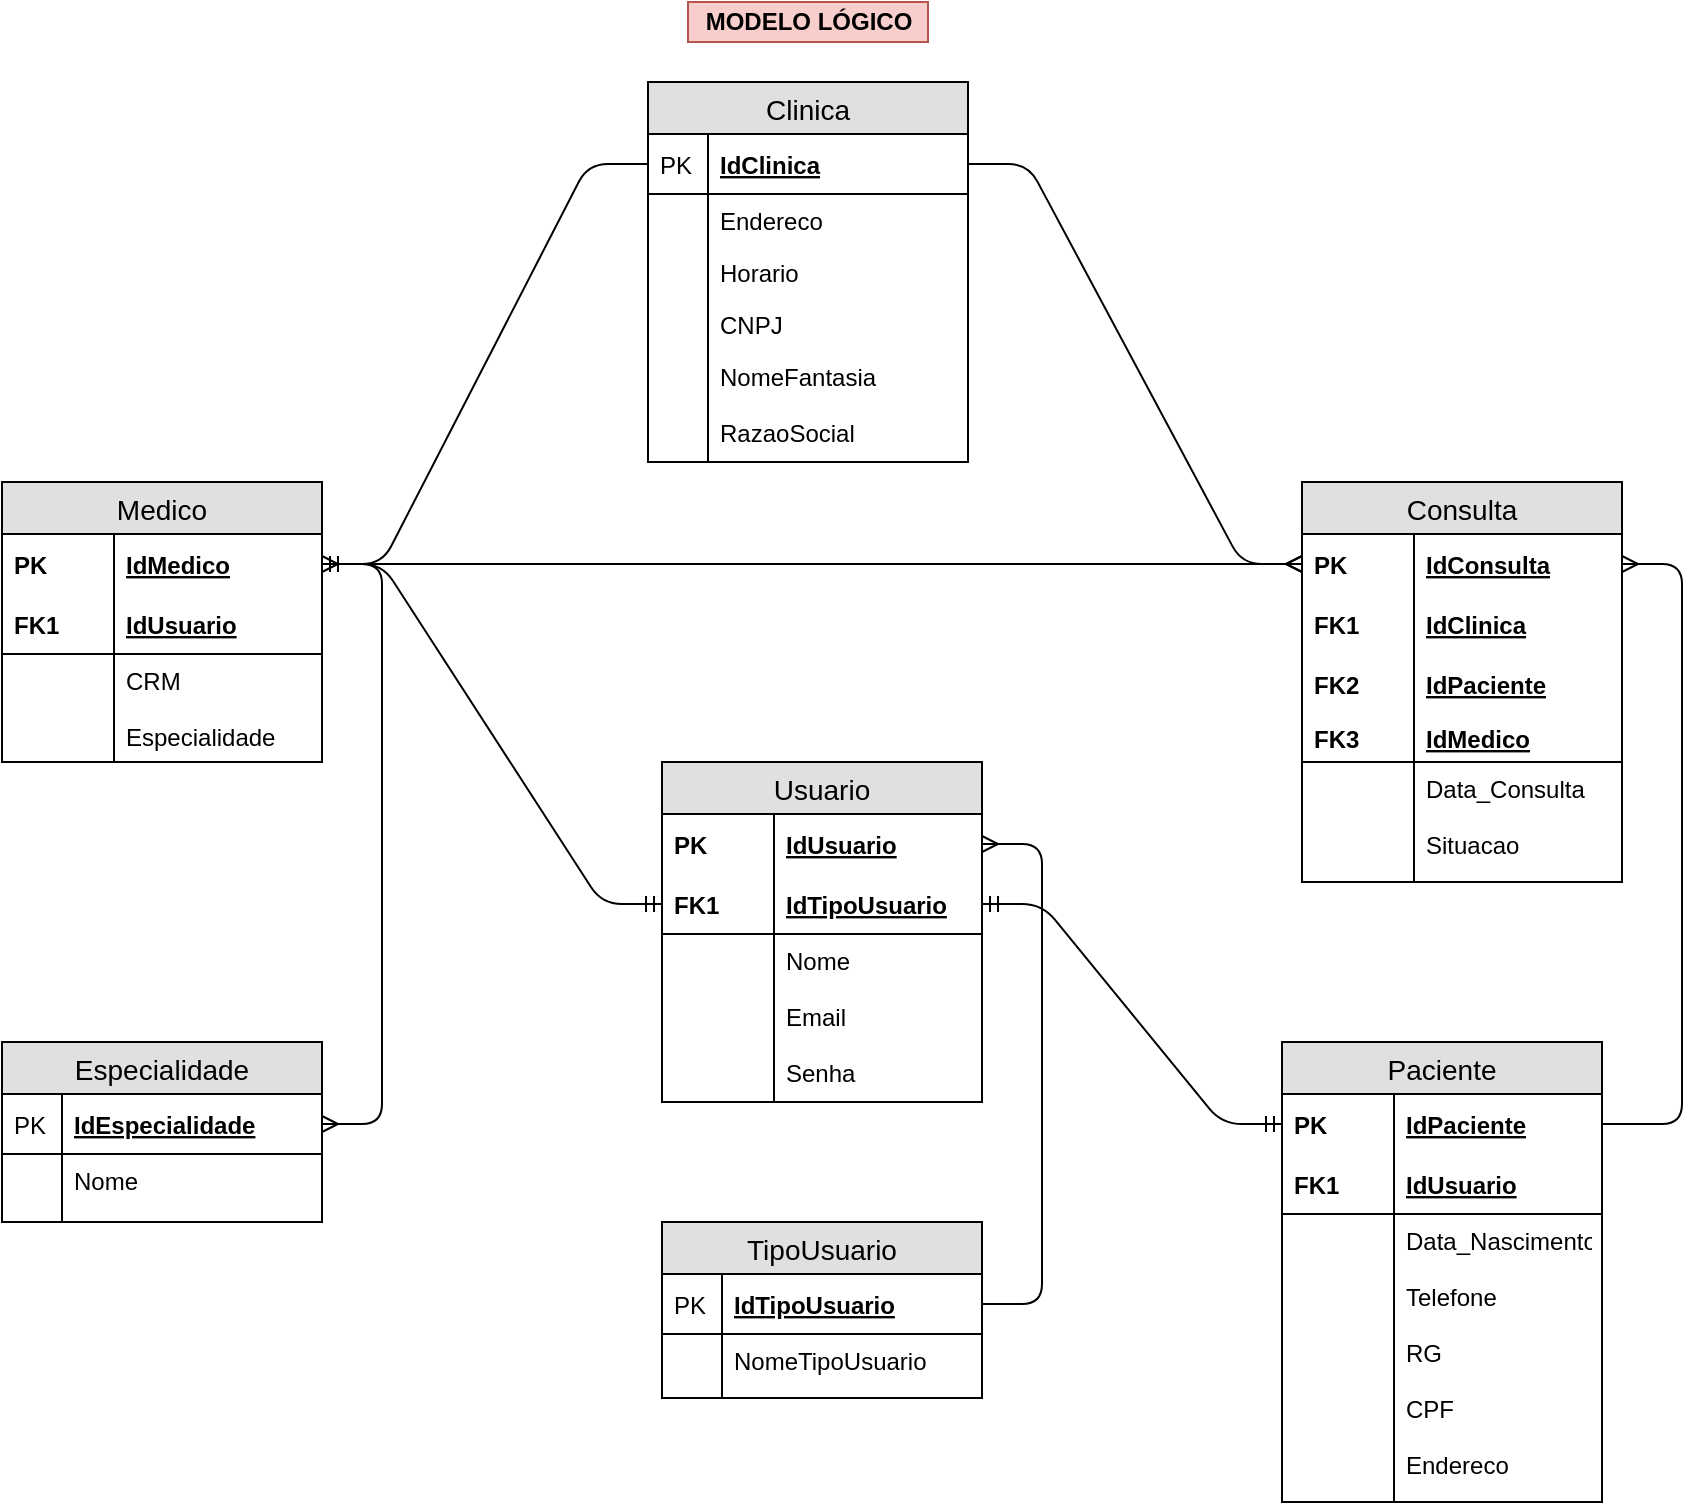 <mxfile version="12.6.7" type="device" pages="2"><diagram id="62v4fW86ixh1rHZO0dCC" name="Page-1"><mxGraphModel dx="1102" dy="614" grid="1" gridSize="10" guides="1" tooltips="1" connect="1" arrows="1" fold="1" page="1" pageScale="1" pageWidth="827" pageHeight="1169" math="0" shadow="0"><root><mxCell id="0"/><mxCell id="1" parent="0"/><mxCell id="PwgxixnQ3mwOwHlUqCw0-1" value="MODELO LÓGICO" style="text;html=1;align=center;verticalAlign=middle;resizable=0;points=[];autosize=1;fillColor=#f8cecc;strokeColor=#b85450;fontStyle=1" parent="1" vertex="1"><mxGeometry x="353" width="120" height="20" as="geometry"/></mxCell><mxCell id="dpFti6KTdkRQyseSQDnC-2" value="Clinica" style="swimlane;fontStyle=0;childLayout=stackLayout;horizontal=1;startSize=26;fillColor=#e0e0e0;horizontalStack=0;resizeParent=1;resizeParentMax=0;resizeLast=0;collapsible=1;marginBottom=0;swimlaneFillColor=#ffffff;align=center;fontSize=14;" parent="1" vertex="1"><mxGeometry x="333" y="40" width="160" height="190" as="geometry"/></mxCell><mxCell id="dpFti6KTdkRQyseSQDnC-3" value="IdClinica" style="shape=partialRectangle;top=0;left=0;right=0;bottom=1;align=left;verticalAlign=middle;fillColor=none;spacingLeft=34;spacingRight=4;overflow=hidden;rotatable=0;points=[[0,0.5],[1,0.5]];portConstraint=eastwest;dropTarget=0;fontStyle=5;fontSize=12;" parent="dpFti6KTdkRQyseSQDnC-2" vertex="1"><mxGeometry y="26" width="160" height="30" as="geometry"/></mxCell><mxCell id="dpFti6KTdkRQyseSQDnC-4" value="PK" style="shape=partialRectangle;top=0;left=0;bottom=0;fillColor=none;align=left;verticalAlign=middle;spacingLeft=4;spacingRight=4;overflow=hidden;rotatable=0;points=[];portConstraint=eastwest;part=1;fontSize=12;" parent="dpFti6KTdkRQyseSQDnC-3" vertex="1" connectable="0"><mxGeometry width="30" height="30" as="geometry"/></mxCell><mxCell id="dpFti6KTdkRQyseSQDnC-5" value="Endereco" style="shape=partialRectangle;top=0;left=0;right=0;bottom=0;align=left;verticalAlign=top;fillColor=none;spacingLeft=34;spacingRight=4;overflow=hidden;rotatable=0;points=[[0,0.5],[1,0.5]];portConstraint=eastwest;dropTarget=0;fontSize=12;" parent="dpFti6KTdkRQyseSQDnC-2" vertex="1"><mxGeometry y="56" width="160" height="26" as="geometry"/></mxCell><mxCell id="dpFti6KTdkRQyseSQDnC-6" value="" style="shape=partialRectangle;top=0;left=0;bottom=0;fillColor=none;align=left;verticalAlign=top;spacingLeft=4;spacingRight=4;overflow=hidden;rotatable=0;points=[];portConstraint=eastwest;part=1;fontSize=12;" parent="dpFti6KTdkRQyseSQDnC-5" vertex="1" connectable="0"><mxGeometry width="30" height="26" as="geometry"/></mxCell><mxCell id="dpFti6KTdkRQyseSQDnC-7" value="Horario" style="shape=partialRectangle;top=0;left=0;right=0;bottom=0;align=left;verticalAlign=top;fillColor=none;spacingLeft=34;spacingRight=4;overflow=hidden;rotatable=0;points=[[0,0.5],[1,0.5]];portConstraint=eastwest;dropTarget=0;fontSize=12;" parent="dpFti6KTdkRQyseSQDnC-2" vertex="1"><mxGeometry y="82" width="160" height="26" as="geometry"/></mxCell><mxCell id="dpFti6KTdkRQyseSQDnC-8" value="" style="shape=partialRectangle;top=0;left=0;bottom=0;fillColor=none;align=left;verticalAlign=top;spacingLeft=4;spacingRight=4;overflow=hidden;rotatable=0;points=[];portConstraint=eastwest;part=1;fontSize=12;" parent="dpFti6KTdkRQyseSQDnC-7" vertex="1" connectable="0"><mxGeometry width="30" height="26" as="geometry"/></mxCell><mxCell id="dpFti6KTdkRQyseSQDnC-9" value="CNPJ" style="shape=partialRectangle;top=0;left=0;right=0;bottom=0;align=left;verticalAlign=top;fillColor=none;spacingLeft=34;spacingRight=4;overflow=hidden;rotatable=0;points=[[0,0.5],[1,0.5]];portConstraint=eastwest;dropTarget=0;fontSize=12;" parent="dpFti6KTdkRQyseSQDnC-2" vertex="1"><mxGeometry y="108" width="160" height="26" as="geometry"/></mxCell><mxCell id="dpFti6KTdkRQyseSQDnC-10" value="" style="shape=partialRectangle;top=0;left=0;bottom=0;fillColor=none;align=left;verticalAlign=top;spacingLeft=4;spacingRight=4;overflow=hidden;rotatable=0;points=[];portConstraint=eastwest;part=1;fontSize=12;" parent="dpFti6KTdkRQyseSQDnC-9" vertex="1" connectable="0"><mxGeometry width="30" height="26" as="geometry"/></mxCell><mxCell id="dpFti6KTdkRQyseSQDnC-11" value="NomeFantasia&#10;&#10;RazaoSocial" style="shape=partialRectangle;top=0;left=0;right=0;bottom=0;align=left;verticalAlign=top;fillColor=none;spacingLeft=34;spacingRight=4;overflow=hidden;rotatable=0;points=[[0,0.5],[1,0.5]];portConstraint=eastwest;dropTarget=0;fontSize=12;" parent="dpFti6KTdkRQyseSQDnC-2" vertex="1"><mxGeometry y="134" width="160" height="56" as="geometry"/></mxCell><mxCell id="dpFti6KTdkRQyseSQDnC-12" value="" style="shape=partialRectangle;top=0;left=0;bottom=0;fillColor=none;align=left;verticalAlign=top;spacingLeft=4;spacingRight=4;overflow=hidden;rotatable=0;points=[];portConstraint=eastwest;part=1;fontSize=12;" parent="dpFti6KTdkRQyseSQDnC-11" vertex="1" connectable="0"><mxGeometry width="30" height="56" as="geometry"/></mxCell><mxCell id="DYAiLU4BobRiLyBgGTu--7" value="TipoUsuario" style="swimlane;fontStyle=0;childLayout=stackLayout;horizontal=1;startSize=26;fillColor=#e0e0e0;horizontalStack=0;resizeParent=1;resizeParentMax=0;resizeLast=0;collapsible=1;marginBottom=0;swimlaneFillColor=#ffffff;align=center;fontSize=14;" parent="1" vertex="1"><mxGeometry x="340" y="610" width="160" height="88" as="geometry"/></mxCell><mxCell id="DYAiLU4BobRiLyBgGTu--8" value="IdTipoUsuario" style="shape=partialRectangle;top=0;left=0;right=0;bottom=1;align=left;verticalAlign=middle;fillColor=none;spacingLeft=34;spacingRight=4;overflow=hidden;rotatable=0;points=[[0,0.5],[1,0.5]];portConstraint=eastwest;dropTarget=0;fontStyle=5;fontSize=12;" parent="DYAiLU4BobRiLyBgGTu--7" vertex="1"><mxGeometry y="26" width="160" height="30" as="geometry"/></mxCell><mxCell id="DYAiLU4BobRiLyBgGTu--9" value="PK" style="shape=partialRectangle;top=0;left=0;bottom=0;fillColor=none;align=left;verticalAlign=middle;spacingLeft=4;spacingRight=4;overflow=hidden;rotatable=0;points=[];portConstraint=eastwest;part=1;fontSize=12;" parent="DYAiLU4BobRiLyBgGTu--8" vertex="1" connectable="0"><mxGeometry width="30" height="30" as="geometry"/></mxCell><mxCell id="DYAiLU4BobRiLyBgGTu--10" value="NomeTipoUsuario" style="shape=partialRectangle;top=0;left=0;right=0;bottom=0;align=left;verticalAlign=top;fillColor=none;spacingLeft=34;spacingRight=4;overflow=hidden;rotatable=0;points=[[0,0.5],[1,0.5]];portConstraint=eastwest;dropTarget=0;fontSize=12;" parent="DYAiLU4BobRiLyBgGTu--7" vertex="1"><mxGeometry y="56" width="160" height="26" as="geometry"/></mxCell><mxCell id="DYAiLU4BobRiLyBgGTu--11" value="" style="shape=partialRectangle;top=0;left=0;bottom=0;fillColor=none;align=left;verticalAlign=top;spacingLeft=4;spacingRight=4;overflow=hidden;rotatable=0;points=[];portConstraint=eastwest;part=1;fontSize=12;" parent="DYAiLU4BobRiLyBgGTu--10" vertex="1" connectable="0"><mxGeometry width="30" height="26" as="geometry"/></mxCell><mxCell id="DYAiLU4BobRiLyBgGTu--12" value="" style="shape=partialRectangle;top=0;left=0;right=0;bottom=0;align=left;verticalAlign=top;fillColor=none;spacingLeft=34;spacingRight=4;overflow=hidden;rotatable=0;points=[[0,0.5],[1,0.5]];portConstraint=eastwest;dropTarget=0;fontSize=12;" parent="DYAiLU4BobRiLyBgGTu--7" vertex="1"><mxGeometry y="82" width="160" height="2" as="geometry"/></mxCell><mxCell id="DYAiLU4BobRiLyBgGTu--13" value="" style="shape=partialRectangle;top=0;left=0;bottom=0;fillColor=none;align=left;verticalAlign=top;spacingLeft=4;spacingRight=4;overflow=hidden;rotatable=0;points=[];portConstraint=eastwest;part=1;fontSize=12;" parent="DYAiLU4BobRiLyBgGTu--12" vertex="1" connectable="0"><mxGeometry width="30" height="2" as="geometry"/></mxCell><mxCell id="DYAiLU4BobRiLyBgGTu--14" value="" style="shape=partialRectangle;top=0;left=0;right=0;bottom=0;align=left;verticalAlign=top;fillColor=none;spacingLeft=34;spacingRight=4;overflow=hidden;rotatable=0;points=[[0,0.5],[1,0.5]];portConstraint=eastwest;dropTarget=0;fontSize=12;" parent="DYAiLU4BobRiLyBgGTu--7" vertex="1"><mxGeometry y="84" width="160" height="2" as="geometry"/></mxCell><mxCell id="DYAiLU4BobRiLyBgGTu--15" value="" style="shape=partialRectangle;top=0;left=0;bottom=0;fillColor=none;align=left;verticalAlign=top;spacingLeft=4;spacingRight=4;overflow=hidden;rotatable=0;points=[];portConstraint=eastwest;part=1;fontSize=12;" parent="DYAiLU4BobRiLyBgGTu--14" vertex="1" connectable="0"><mxGeometry width="30" height="2" as="geometry"/></mxCell><mxCell id="DYAiLU4BobRiLyBgGTu--16" value="" style="shape=partialRectangle;top=0;left=0;right=0;bottom=0;align=left;verticalAlign=top;fillColor=none;spacingLeft=34;spacingRight=4;overflow=hidden;rotatable=0;points=[[0,0.5],[1,0.5]];portConstraint=eastwest;dropTarget=0;fontSize=12;" parent="DYAiLU4BobRiLyBgGTu--7" vertex="1"><mxGeometry y="86" width="160" height="2" as="geometry"/></mxCell><mxCell id="DYAiLU4BobRiLyBgGTu--17" value="" style="shape=partialRectangle;top=0;left=0;bottom=0;fillColor=none;align=left;verticalAlign=top;spacingLeft=4;spacingRight=4;overflow=hidden;rotatable=0;points=[];portConstraint=eastwest;part=1;fontSize=12;" parent="DYAiLU4BobRiLyBgGTu--16" vertex="1" connectable="0"><mxGeometry width="30" height="2" as="geometry"/></mxCell><mxCell id="DYAiLU4BobRiLyBgGTu--18" value="Usuario" style="swimlane;fontStyle=0;childLayout=stackLayout;horizontal=1;startSize=26;fillColor=#e0e0e0;horizontalStack=0;resizeParent=1;resizeParentMax=0;resizeLast=0;collapsible=1;marginBottom=0;swimlaneFillColor=#ffffff;align=center;fontSize=14;" parent="1" vertex="1"><mxGeometry x="340" y="380" width="160" height="170" as="geometry"/></mxCell><mxCell id="DYAiLU4BobRiLyBgGTu--19" value="IdUsuario" style="shape=partialRectangle;top=0;left=0;right=0;bottom=0;align=left;verticalAlign=middle;fillColor=none;spacingLeft=60;spacingRight=4;overflow=hidden;rotatable=0;points=[[0,0.5],[1,0.5]];portConstraint=eastwest;dropTarget=0;fontStyle=5;fontSize=12;" parent="DYAiLU4BobRiLyBgGTu--18" vertex="1"><mxGeometry y="26" width="160" height="30" as="geometry"/></mxCell><mxCell id="DYAiLU4BobRiLyBgGTu--20" value="PK" style="shape=partialRectangle;fontStyle=1;top=0;left=0;bottom=0;fillColor=none;align=left;verticalAlign=middle;spacingLeft=4;spacingRight=4;overflow=hidden;rotatable=0;points=[];portConstraint=eastwest;part=1;fontSize=12;" parent="DYAiLU4BobRiLyBgGTu--19" vertex="1" connectable="0"><mxGeometry width="56" height="30" as="geometry"/></mxCell><mxCell id="DYAiLU4BobRiLyBgGTu--21" value="IdTipoUsuario" style="shape=partialRectangle;top=0;left=0;right=0;bottom=1;align=left;verticalAlign=middle;fillColor=none;spacingLeft=60;spacingRight=4;overflow=hidden;rotatable=0;points=[[0,0.5],[1,0.5]];portConstraint=eastwest;dropTarget=0;fontStyle=5;fontSize=12;" parent="DYAiLU4BobRiLyBgGTu--18" vertex="1"><mxGeometry y="56" width="160" height="30" as="geometry"/></mxCell><mxCell id="DYAiLU4BobRiLyBgGTu--22" value="FK1" style="shape=partialRectangle;fontStyle=1;top=0;left=0;bottom=0;fillColor=none;align=left;verticalAlign=middle;spacingLeft=4;spacingRight=4;overflow=hidden;rotatable=0;points=[];portConstraint=eastwest;part=1;fontSize=12;" parent="DYAiLU4BobRiLyBgGTu--21" vertex="1" connectable="0"><mxGeometry width="56" height="30" as="geometry"/></mxCell><mxCell id="DYAiLU4BobRiLyBgGTu--23" value="Nome&#10;&#10;Email&#10;&#10;Senha" style="shape=partialRectangle;top=0;left=0;right=0;bottom=0;align=left;verticalAlign=top;fillColor=none;spacingLeft=60;spacingRight=4;overflow=hidden;rotatable=0;points=[[0,0.5],[1,0.5]];portConstraint=eastwest;dropTarget=0;fontSize=12;" parent="DYAiLU4BobRiLyBgGTu--18" vertex="1"><mxGeometry y="86" width="160" height="84" as="geometry"/></mxCell><mxCell id="DYAiLU4BobRiLyBgGTu--24" value="" style="shape=partialRectangle;top=0;left=0;bottom=0;fillColor=none;align=left;verticalAlign=top;spacingLeft=4;spacingRight=4;overflow=hidden;rotatable=0;points=[];portConstraint=eastwest;part=1;fontSize=12;" parent="DYAiLU4BobRiLyBgGTu--23" vertex="1" connectable="0"><mxGeometry width="56" height="84.0" as="geometry"/></mxCell><mxCell id="DYAiLU4BobRiLyBgGTu--32" value="Paciente" style="swimlane;fontStyle=0;childLayout=stackLayout;horizontal=1;startSize=26;fillColor=#e0e0e0;horizontalStack=0;resizeParent=1;resizeParentMax=0;resizeLast=0;collapsible=1;marginBottom=0;swimlaneFillColor=#ffffff;align=center;fontSize=14;" parent="1" vertex="1"><mxGeometry x="650" y="520" width="160" height="230" as="geometry"/></mxCell><mxCell id="DYAiLU4BobRiLyBgGTu--33" value="IdPaciente" style="shape=partialRectangle;top=0;left=0;right=0;bottom=0;align=left;verticalAlign=middle;fillColor=none;spacingLeft=60;spacingRight=4;overflow=hidden;rotatable=0;points=[[0,0.5],[1,0.5]];portConstraint=eastwest;dropTarget=0;fontStyle=5;fontSize=12;" parent="DYAiLU4BobRiLyBgGTu--32" vertex="1"><mxGeometry y="26" width="160" height="30" as="geometry"/></mxCell><mxCell id="DYAiLU4BobRiLyBgGTu--34" value="PK" style="shape=partialRectangle;fontStyle=1;top=0;left=0;bottom=0;fillColor=none;align=left;verticalAlign=middle;spacingLeft=4;spacingRight=4;overflow=hidden;rotatable=0;points=[];portConstraint=eastwest;part=1;fontSize=12;" parent="DYAiLU4BobRiLyBgGTu--33" vertex="1" connectable="0"><mxGeometry width="56" height="30" as="geometry"/></mxCell><mxCell id="DYAiLU4BobRiLyBgGTu--35" value="IdUsuario" style="shape=partialRectangle;top=0;left=0;right=0;bottom=1;align=left;verticalAlign=middle;fillColor=none;spacingLeft=60;spacingRight=4;overflow=hidden;rotatable=0;points=[[0,0.5],[1,0.5]];portConstraint=eastwest;dropTarget=0;fontStyle=5;fontSize=12;" parent="DYAiLU4BobRiLyBgGTu--32" vertex="1"><mxGeometry y="56" width="160" height="30" as="geometry"/></mxCell><mxCell id="DYAiLU4BobRiLyBgGTu--36" value="FK1" style="shape=partialRectangle;fontStyle=1;top=0;left=0;bottom=0;fillColor=none;align=left;verticalAlign=middle;spacingLeft=4;spacingRight=4;overflow=hidden;rotatable=0;points=[];portConstraint=eastwest;part=1;fontSize=12;" parent="DYAiLU4BobRiLyBgGTu--35" vertex="1" connectable="0"><mxGeometry width="56" height="30" as="geometry"/></mxCell><mxCell id="DYAiLU4BobRiLyBgGTu--37" value="Data_Nascimento&#10;&#10;Telefone&#10;&#10;RG&#10;&#10;CPF&#10;&#10;Endereco" style="shape=partialRectangle;top=0;left=0;right=0;bottom=0;align=left;verticalAlign=top;fillColor=none;spacingLeft=60;spacingRight=4;overflow=hidden;rotatable=0;points=[[0,0.5],[1,0.5]];portConstraint=eastwest;dropTarget=0;fontSize=12;" parent="DYAiLU4BobRiLyBgGTu--32" vertex="1"><mxGeometry y="86" width="160" height="144" as="geometry"/></mxCell><mxCell id="DYAiLU4BobRiLyBgGTu--38" value="" style="shape=partialRectangle;top=0;left=0;bottom=0;fillColor=none;align=left;verticalAlign=top;spacingLeft=4;spacingRight=4;overflow=hidden;rotatable=0;points=[];portConstraint=eastwest;part=1;fontSize=12;" parent="DYAiLU4BobRiLyBgGTu--37" vertex="1" connectable="0"><mxGeometry width="56" height="144.0" as="geometry"/></mxCell><mxCell id="DYAiLU4BobRiLyBgGTu--39" value="Medico" style="swimlane;fontStyle=0;childLayout=stackLayout;horizontal=1;startSize=26;fillColor=#e0e0e0;horizontalStack=0;resizeParent=1;resizeParentMax=0;resizeLast=0;collapsible=1;marginBottom=0;swimlaneFillColor=#ffffff;align=center;fontSize=14;" parent="1" vertex="1"><mxGeometry x="10" y="240" width="160" height="140" as="geometry"/></mxCell><mxCell id="DYAiLU4BobRiLyBgGTu--40" value="IdMedico" style="shape=partialRectangle;top=0;left=0;right=0;bottom=0;align=left;verticalAlign=middle;fillColor=none;spacingLeft=60;spacingRight=4;overflow=hidden;rotatable=0;points=[[0,0.5],[1,0.5]];portConstraint=eastwest;dropTarget=0;fontStyle=5;fontSize=12;" parent="DYAiLU4BobRiLyBgGTu--39" vertex="1"><mxGeometry y="26" width="160" height="30" as="geometry"/></mxCell><mxCell id="DYAiLU4BobRiLyBgGTu--41" value="PK" style="shape=partialRectangle;fontStyle=1;top=0;left=0;bottom=0;fillColor=none;align=left;verticalAlign=middle;spacingLeft=4;spacingRight=4;overflow=hidden;rotatable=0;points=[];portConstraint=eastwest;part=1;fontSize=12;" parent="DYAiLU4BobRiLyBgGTu--40" vertex="1" connectable="0"><mxGeometry width="56" height="30" as="geometry"/></mxCell><mxCell id="DYAiLU4BobRiLyBgGTu--42" value="IdUsuario" style="shape=partialRectangle;top=0;left=0;right=0;bottom=1;align=left;verticalAlign=middle;fillColor=none;spacingLeft=60;spacingRight=4;overflow=hidden;rotatable=0;points=[[0,0.5],[1,0.5]];portConstraint=eastwest;dropTarget=0;fontStyle=5;fontSize=12;" parent="DYAiLU4BobRiLyBgGTu--39" vertex="1"><mxGeometry y="56" width="160" height="30" as="geometry"/></mxCell><mxCell id="DYAiLU4BobRiLyBgGTu--43" value="FK1" style="shape=partialRectangle;fontStyle=1;top=0;left=0;bottom=0;fillColor=none;align=left;verticalAlign=middle;spacingLeft=4;spacingRight=4;overflow=hidden;rotatable=0;points=[];portConstraint=eastwest;part=1;fontSize=12;" parent="DYAiLU4BobRiLyBgGTu--42" vertex="1" connectable="0"><mxGeometry width="56" height="30" as="geometry"/></mxCell><mxCell id="DYAiLU4BobRiLyBgGTu--44" value="CRM&#10;&#10;Especialidade&#10;&#10;" style="shape=partialRectangle;top=0;left=0;right=0;bottom=0;align=left;verticalAlign=top;fillColor=none;spacingLeft=60;spacingRight=4;overflow=hidden;rotatable=0;points=[[0,0.5],[1,0.5]];portConstraint=eastwest;dropTarget=0;fontSize=12;" parent="DYAiLU4BobRiLyBgGTu--39" vertex="1"><mxGeometry y="86" width="160" height="54" as="geometry"/></mxCell><mxCell id="DYAiLU4BobRiLyBgGTu--45" value="" style="shape=partialRectangle;top=0;left=0;bottom=0;fillColor=none;align=left;verticalAlign=top;spacingLeft=4;spacingRight=4;overflow=hidden;rotatable=0;points=[];portConstraint=eastwest;part=1;fontSize=12;" parent="DYAiLU4BobRiLyBgGTu--44" vertex="1" connectable="0"><mxGeometry width="56" height="54.0" as="geometry"/></mxCell><mxCell id="DYAiLU4BobRiLyBgGTu--46" value="Especialidade" style="swimlane;fontStyle=0;childLayout=stackLayout;horizontal=1;startSize=26;fillColor=#e0e0e0;horizontalStack=0;resizeParent=1;resizeParentMax=0;resizeLast=0;collapsible=1;marginBottom=0;swimlaneFillColor=#ffffff;align=center;fontSize=14;" parent="1" vertex="1"><mxGeometry x="10" y="520" width="160" height="90" as="geometry"/></mxCell><mxCell id="DYAiLU4BobRiLyBgGTu--47" value="IdEspecialidade" style="shape=partialRectangle;top=0;left=0;right=0;bottom=1;align=left;verticalAlign=middle;fillColor=none;spacingLeft=34;spacingRight=4;overflow=hidden;rotatable=0;points=[[0,0.5],[1,0.5]];portConstraint=eastwest;dropTarget=0;fontStyle=5;fontSize=12;" parent="DYAiLU4BobRiLyBgGTu--46" vertex="1"><mxGeometry y="26" width="160" height="30" as="geometry"/></mxCell><mxCell id="DYAiLU4BobRiLyBgGTu--48" value="PK" style="shape=partialRectangle;top=0;left=0;bottom=0;fillColor=none;align=left;verticalAlign=middle;spacingLeft=4;spacingRight=4;overflow=hidden;rotatable=0;points=[];portConstraint=eastwest;part=1;fontSize=12;" parent="DYAiLU4BobRiLyBgGTu--47" vertex="1" connectable="0"><mxGeometry width="30" height="30" as="geometry"/></mxCell><mxCell id="DYAiLU4BobRiLyBgGTu--49" value="Nome" style="shape=partialRectangle;top=0;left=0;right=0;bottom=0;align=left;verticalAlign=top;fillColor=none;spacingLeft=34;spacingRight=4;overflow=hidden;rotatable=0;points=[[0,0.5],[1,0.5]];portConstraint=eastwest;dropTarget=0;fontSize=12;" parent="DYAiLU4BobRiLyBgGTu--46" vertex="1"><mxGeometry y="56" width="160" height="26" as="geometry"/></mxCell><mxCell id="DYAiLU4BobRiLyBgGTu--50" value="" style="shape=partialRectangle;top=0;left=0;bottom=0;fillColor=none;align=left;verticalAlign=top;spacingLeft=4;spacingRight=4;overflow=hidden;rotatable=0;points=[];portConstraint=eastwest;part=1;fontSize=12;" parent="DYAiLU4BobRiLyBgGTu--49" vertex="1" connectable="0"><mxGeometry width="30" height="26" as="geometry"/></mxCell><mxCell id="DYAiLU4BobRiLyBgGTu--51" value="" style="shape=partialRectangle;top=0;left=0;right=0;bottom=0;align=left;verticalAlign=top;fillColor=none;spacingLeft=34;spacingRight=4;overflow=hidden;rotatable=0;points=[[0,0.5],[1,0.5]];portConstraint=eastwest;dropTarget=0;fontSize=12;" parent="DYAiLU4BobRiLyBgGTu--46" vertex="1"><mxGeometry y="82" width="160" height="2" as="geometry"/></mxCell><mxCell id="DYAiLU4BobRiLyBgGTu--52" value="" style="shape=partialRectangle;top=0;left=0;bottom=0;fillColor=none;align=left;verticalAlign=top;spacingLeft=4;spacingRight=4;overflow=hidden;rotatable=0;points=[];portConstraint=eastwest;part=1;fontSize=12;" parent="DYAiLU4BobRiLyBgGTu--51" vertex="1" connectable="0"><mxGeometry width="30" height="2" as="geometry"/></mxCell><mxCell id="DYAiLU4BobRiLyBgGTu--53" value="" style="shape=partialRectangle;top=0;left=0;right=0;bottom=0;align=left;verticalAlign=top;fillColor=none;spacingLeft=34;spacingRight=4;overflow=hidden;rotatable=0;points=[[0,0.5],[1,0.5]];portConstraint=eastwest;dropTarget=0;fontSize=12;" parent="DYAiLU4BobRiLyBgGTu--46" vertex="1"><mxGeometry y="84" width="160" height="2" as="geometry"/></mxCell><mxCell id="DYAiLU4BobRiLyBgGTu--54" value="" style="shape=partialRectangle;top=0;left=0;bottom=0;fillColor=none;align=left;verticalAlign=top;spacingLeft=4;spacingRight=4;overflow=hidden;rotatable=0;points=[];portConstraint=eastwest;part=1;fontSize=12;" parent="DYAiLU4BobRiLyBgGTu--53" vertex="1" connectable="0"><mxGeometry width="30" height="2" as="geometry"/></mxCell><mxCell id="DYAiLU4BobRiLyBgGTu--55" value="" style="shape=partialRectangle;top=0;left=0;right=0;bottom=0;align=left;verticalAlign=top;fillColor=none;spacingLeft=34;spacingRight=4;overflow=hidden;rotatable=0;points=[[0,0.5],[1,0.5]];portConstraint=eastwest;dropTarget=0;fontSize=12;" parent="DYAiLU4BobRiLyBgGTu--46" vertex="1"><mxGeometry y="86" width="160" height="4" as="geometry"/></mxCell><mxCell id="DYAiLU4BobRiLyBgGTu--56" value="" style="shape=partialRectangle;top=0;left=0;bottom=0;fillColor=none;align=left;verticalAlign=top;spacingLeft=4;spacingRight=4;overflow=hidden;rotatable=0;points=[];portConstraint=eastwest;part=1;fontSize=12;" parent="DYAiLU4BobRiLyBgGTu--55" vertex="1" connectable="0"><mxGeometry width="30" height="4" as="geometry"/></mxCell><mxCell id="DYAiLU4BobRiLyBgGTu--57" value="Consulta" style="swimlane;fontStyle=0;childLayout=stackLayout;horizontal=1;startSize=26;fillColor=#e0e0e0;horizontalStack=0;resizeParent=1;resizeParentMax=0;resizeLast=0;collapsible=1;marginBottom=0;swimlaneFillColor=#ffffff;align=center;fontSize=14;" parent="1" vertex="1"><mxGeometry x="660" y="240" width="160" height="200" as="geometry"/></mxCell><mxCell id="DYAiLU4BobRiLyBgGTu--58" value="IdConsulta" style="shape=partialRectangle;top=0;left=0;right=0;bottom=0;align=left;verticalAlign=middle;fillColor=none;spacingLeft=60;spacingRight=4;overflow=hidden;rotatable=0;points=[[0,0.5],[1,0.5]];portConstraint=eastwest;dropTarget=0;fontStyle=5;fontSize=12;" parent="DYAiLU4BobRiLyBgGTu--57" vertex="1"><mxGeometry y="26" width="160" height="30" as="geometry"/></mxCell><mxCell id="DYAiLU4BobRiLyBgGTu--59" value="PK" style="shape=partialRectangle;fontStyle=1;top=0;left=0;bottom=0;fillColor=none;align=left;verticalAlign=middle;spacingLeft=4;spacingRight=4;overflow=hidden;rotatable=0;points=[];portConstraint=eastwest;part=1;fontSize=12;" parent="DYAiLU4BobRiLyBgGTu--58" vertex="1" connectable="0"><mxGeometry width="56" height="30" as="geometry"/></mxCell><mxCell id="ymZmj8cZmrj9OX4pfK9P-11" value="IdClinica" style="shape=partialRectangle;top=0;left=0;right=0;bottom=0;align=left;verticalAlign=middle;fillColor=none;spacingLeft=60;spacingRight=4;overflow=hidden;rotatable=0;points=[[0,0.5],[1,0.5]];portConstraint=eastwest;dropTarget=0;fontStyle=5;fontSize=12;" parent="DYAiLU4BobRiLyBgGTu--57" vertex="1"><mxGeometry y="56" width="160" height="30" as="geometry"/></mxCell><mxCell id="ymZmj8cZmrj9OX4pfK9P-12" value="FK1" style="shape=partialRectangle;fontStyle=1;top=0;left=0;bottom=0;fillColor=none;align=left;verticalAlign=middle;spacingLeft=4;spacingRight=4;overflow=hidden;rotatable=0;points=[];portConstraint=eastwest;part=1;fontSize=12;" parent="ymZmj8cZmrj9OX4pfK9P-11" vertex="1" connectable="0"><mxGeometry width="56" height="30" as="geometry"/></mxCell><mxCell id="ymZmj8cZmrj9OX4pfK9P-9" value="IdPaciente" style="shape=partialRectangle;top=0;left=0;right=0;bottom=0;align=left;verticalAlign=middle;fillColor=none;spacingLeft=60;spacingRight=4;overflow=hidden;rotatable=0;points=[[0,0.5],[1,0.5]];portConstraint=eastwest;dropTarget=0;fontStyle=5;fontSize=12;" parent="DYAiLU4BobRiLyBgGTu--57" vertex="1"><mxGeometry y="86" width="160" height="30" as="geometry"/></mxCell><mxCell id="ymZmj8cZmrj9OX4pfK9P-10" value="FK2" style="shape=partialRectangle;fontStyle=1;top=0;left=0;bottom=0;fillColor=none;align=left;verticalAlign=middle;spacingLeft=4;spacingRight=4;overflow=hidden;rotatable=0;points=[];portConstraint=eastwest;part=1;fontSize=12;" parent="ymZmj8cZmrj9OX4pfK9P-9" vertex="1" connectable="0"><mxGeometry width="56" height="30" as="geometry"/></mxCell><mxCell id="DYAiLU4BobRiLyBgGTu--60" value="IdMedico" style="shape=partialRectangle;top=0;left=0;right=0;bottom=1;align=left;verticalAlign=middle;fillColor=none;spacingLeft=60;spacingRight=4;overflow=hidden;rotatable=0;points=[[0,0.5],[1,0.5]];portConstraint=eastwest;dropTarget=0;fontStyle=5;fontSize=12;" parent="DYAiLU4BobRiLyBgGTu--57" vertex="1"><mxGeometry y="116" width="160" height="24" as="geometry"/></mxCell><mxCell id="DYAiLU4BobRiLyBgGTu--61" value="FK3" style="shape=partialRectangle;fontStyle=1;top=0;left=0;bottom=0;fillColor=none;align=left;verticalAlign=middle;spacingLeft=4;spacingRight=4;overflow=hidden;rotatable=0;points=[];portConstraint=eastwest;part=1;fontSize=12;" parent="DYAiLU4BobRiLyBgGTu--60" vertex="1" connectable="0"><mxGeometry width="56" height="24" as="geometry"/></mxCell><mxCell id="DYAiLU4BobRiLyBgGTu--62" value="Data_Consulta&#10;&#10;Situacao&#10;&#10;" style="shape=partialRectangle;top=0;left=0;right=0;bottom=0;align=left;verticalAlign=top;fillColor=none;spacingLeft=60;spacingRight=4;overflow=hidden;rotatable=0;points=[[0,0.5],[1,0.5]];portConstraint=eastwest;dropTarget=0;fontSize=12;" parent="DYAiLU4BobRiLyBgGTu--57" vertex="1"><mxGeometry y="140" width="160" height="60" as="geometry"/></mxCell><mxCell id="DYAiLU4BobRiLyBgGTu--63" value="" style="shape=partialRectangle;top=0;left=0;bottom=0;fillColor=none;align=left;verticalAlign=top;spacingLeft=4;spacingRight=4;overflow=hidden;rotatable=0;points=[];portConstraint=eastwest;part=1;fontSize=12;" parent="DYAiLU4BobRiLyBgGTu--62" vertex="1" connectable="0"><mxGeometry width="56" height="60.0" as="geometry"/></mxCell><mxCell id="kKEcvWB4ebaYM6gC76xh-1" value="" style="edgeStyle=entityRelationEdgeStyle;fontSize=12;html=1;endArrow=ERmany;" edge="1" parent="1" source="dpFti6KTdkRQyseSQDnC-3" target="DYAiLU4BobRiLyBgGTu--40"><mxGeometry width="100" height="100" relative="1" as="geometry"><mxPoint x="210" y="410" as="sourcePoint"/><mxPoint x="280" y="120" as="targetPoint"/></mxGeometry></mxCell><mxCell id="kKEcvWB4ebaYM6gC76xh-3" value="" style="edgeStyle=entityRelationEdgeStyle;fontSize=12;html=1;endArrow=ERmandOne;startArrow=ERmandOne;" edge="1" parent="1" source="DYAiLU4BobRiLyBgGTu--40" target="DYAiLU4BobRiLyBgGTu--21"><mxGeometry width="100" height="100" relative="1" as="geometry"><mxPoint x="260" y="383" as="sourcePoint"/><mxPoint x="360" y="283" as="targetPoint"/></mxGeometry></mxCell><mxCell id="kKEcvWB4ebaYM6gC76xh-4" value="" style="edgeStyle=entityRelationEdgeStyle;fontSize=12;html=1;endArrow=ERmany;" edge="1" parent="1" source="DYAiLU4BobRiLyBgGTu--8" target="DYAiLU4BobRiLyBgGTu--19"><mxGeometry width="100" height="100" relative="1" as="geometry"><mxPoint x="10" y="900" as="sourcePoint"/><mxPoint x="110" y="800" as="targetPoint"/></mxGeometry></mxCell><mxCell id="kKEcvWB4ebaYM6gC76xh-5" value="" style="edgeStyle=entityRelationEdgeStyle;fontSize=12;html=1;endArrow=ERmany;exitX=1;exitY=0.5;exitDx=0;exitDy=0;entryX=0;entryY=0.5;entryDx=0;entryDy=0;" edge="1" parent="1" source="dpFti6KTdkRQyseSQDnC-3" target="DYAiLU4BobRiLyBgGTu--58"><mxGeometry width="100" height="100" relative="1" as="geometry"><mxPoint x="10" y="900" as="sourcePoint"/><mxPoint x="110" y="800" as="targetPoint"/></mxGeometry></mxCell><mxCell id="kKEcvWB4ebaYM6gC76xh-6" value="" style="edgeStyle=entityRelationEdgeStyle;fontSize=12;html=1;endArrow=ERmany;" edge="1" parent="1" source="DYAiLU4BobRiLyBgGTu--33" target="DYAiLU4BobRiLyBgGTu--58"><mxGeometry width="100" height="100" relative="1" as="geometry"><mxPoint x="510" y="410" as="sourcePoint"/><mxPoint x="610" y="310" as="targetPoint"/></mxGeometry></mxCell><mxCell id="kKEcvWB4ebaYM6gC76xh-7" value="" style="edgeStyle=entityRelationEdgeStyle;fontSize=12;html=1;endArrow=ERmany;" edge="1" parent="1" source="DYAiLU4BobRiLyBgGTu--40" target="DYAiLU4BobRiLyBgGTu--47"><mxGeometry width="100" height="100" relative="1" as="geometry"><mxPoint x="-134" y="500" as="sourcePoint"/><mxPoint x="-50" y="260" as="targetPoint"/></mxGeometry></mxCell><mxCell id="kKEcvWB4ebaYM6gC76xh-8" value="" style="edgeStyle=entityRelationEdgeStyle;fontSize=12;html=1;endArrow=ERmandOne;startArrow=ERmandOne;" edge="1" parent="1" source="DYAiLU4BobRiLyBgGTu--21" target="DYAiLU4BobRiLyBgGTu--33"><mxGeometry width="100" height="100" relative="1" as="geometry"><mxPoint x="10" y="900" as="sourcePoint"/><mxPoint x="400" y="620" as="targetPoint"/></mxGeometry></mxCell><mxCell id="kKEcvWB4ebaYM6gC76xh-9" value="" style="edgeStyle=entityRelationEdgeStyle;fontSize=12;html=1;endArrow=ERmany;" edge="1" parent="1" source="DYAiLU4BobRiLyBgGTu--40" target="DYAiLU4BobRiLyBgGTu--58"><mxGeometry width="100" height="100" relative="1" as="geometry"><mxPoint x="363.5" y="360" as="sourcePoint"/><mxPoint x="463.5" y="260" as="targetPoint"/></mxGeometry></mxCell></root></mxGraphModel></diagram><diagram id="M3ZBLBAjjnCPuHRFOSeJ" name="Page-2"><mxGraphModel dx="1102" dy="614" grid="1" gridSize="10" guides="1" tooltips="1" connect="1" arrows="1" fold="1" page="1" pageScale="1" pageWidth="827" pageHeight="1169" math="0" shadow="0"><root><mxCell id="Cg1-C6meNE99AkGVMfVd-0"/><mxCell id="Cg1-C6meNE99AkGVMfVd-1" parent="Cg1-C6meNE99AkGVMfVd-0"/><mxCell id="H7DMXuUgOjVnirstwZ9X-23" value="" style="edgeStyle=orthogonalEdgeStyle;rounded=0;orthogonalLoop=1;jettySize=auto;html=1;endArrow=none;endFill=0;" parent="Cg1-C6meNE99AkGVMfVd-1" source="H7DMXuUgOjVnirstwZ9X-1" target="H7DMXuUgOjVnirstwZ9X-8" edge="1"><mxGeometry relative="1" as="geometry"/></mxCell><mxCell id="MRq0CXI51LcN0cvsYCn1-1" style="edgeStyle=orthogonalEdgeStyle;rounded=0;orthogonalLoop=1;jettySize=auto;html=1;entryX=0;entryY=0.5;entryDx=0;entryDy=0;endArrow=none;endFill=0;" edge="1" parent="Cg1-C6meNE99AkGVMfVd-1" source="H7DMXuUgOjVnirstwZ9X-1" target="MRq0CXI51LcN0cvsYCn1-0"><mxGeometry relative="1" as="geometry"/></mxCell><mxCell id="H7DMXuUgOjVnirstwZ9X-1" value="Clinica" style="rounded=0;whiteSpace=wrap;html=1;" parent="Cg1-C6meNE99AkGVMfVd-1" vertex="1"><mxGeometry x="40" y="80" width="120" height="60" as="geometry"/></mxCell><mxCell id="H7DMXuUgOjVnirstwZ9X-25" value="" style="edgeStyle=orthogonalEdgeStyle;rounded=0;orthogonalLoop=1;jettySize=auto;html=1;endArrow=none;endFill=0;" parent="Cg1-C6meNE99AkGVMfVd-1" source="H7DMXuUgOjVnirstwZ9X-4" target="H7DMXuUgOjVnirstwZ9X-11" edge="1"><mxGeometry relative="1" as="geometry"/></mxCell><mxCell id="H7DMXuUgOjVnirstwZ9X-4" value="Medico" style="rounded=0;whiteSpace=wrap;html=1;" parent="Cg1-C6meNE99AkGVMfVd-1" vertex="1"><mxGeometry x="40" y="290" width="120" height="60" as="geometry"/></mxCell><mxCell id="H7DMXuUgOjVnirstwZ9X-33" style="edgeStyle=orthogonalEdgeStyle;rounded=0;orthogonalLoop=1;jettySize=auto;html=1;entryX=0.25;entryY=0.5;entryDx=0;entryDy=0;entryPerimeter=0;endArrow=none;endFill=0;" parent="Cg1-C6meNE99AkGVMfVd-1" source="H7DMXuUgOjVnirstwZ9X-6" target="H7DMXuUgOjVnirstwZ9X-32" edge="1"><mxGeometry relative="1" as="geometry"/></mxCell><mxCell id="H7DMXuUgOjVnirstwZ9X-6" value="Usuario" style="rounded=0;whiteSpace=wrap;html=1;" parent="Cg1-C6meNE99AkGVMfVd-1" vertex="1"><mxGeometry x="40" y="510" width="120" height="60" as="geometry"/></mxCell><mxCell id="H7DMXuUgOjVnirstwZ9X-30" value="" style="edgeStyle=orthogonalEdgeStyle;rounded=0;orthogonalLoop=1;jettySize=auto;html=1;endArrow=none;endFill=0;" parent="Cg1-C6meNE99AkGVMfVd-1" source="H7DMXuUgOjVnirstwZ9X-27" edge="1"><mxGeometry relative="1" as="geometry"><mxPoint x="100" y="600" as="targetPoint"/></mxGeometry></mxCell><mxCell id="H7DMXuUgOjVnirstwZ9X-7" value="TipoUsuario" style="rounded=0;whiteSpace=wrap;html=1;" parent="Cg1-C6meNE99AkGVMfVd-1" vertex="1"><mxGeometry x="40" y="680" width="120" height="60" as="geometry"/></mxCell><mxCell id="H7DMXuUgOjVnirstwZ9X-24" value="" style="edgeStyle=orthogonalEdgeStyle;rounded=0;orthogonalLoop=1;jettySize=auto;html=1;endArrow=none;endFill=0;" parent="Cg1-C6meNE99AkGVMfVd-1" source="H7DMXuUgOjVnirstwZ9X-8" target="H7DMXuUgOjVnirstwZ9X-4" edge="1"><mxGeometry relative="1" as="geometry"/></mxCell><mxCell id="H7DMXuUgOjVnirstwZ9X-8" value="Possui" style="rhombus;whiteSpace=wrap;html=1;" parent="Cg1-C6meNE99AkGVMfVd-1" vertex="1"><mxGeometry x="60" y="200" width="80" height="40" as="geometry"/></mxCell><mxCell id="H7DMXuUgOjVnirstwZ9X-26" value="" style="edgeStyle=orthogonalEdgeStyle;rounded=0;orthogonalLoop=1;jettySize=auto;html=1;endArrow=none;endFill=0;" parent="Cg1-C6meNE99AkGVMfVd-1" source="H7DMXuUgOjVnirstwZ9X-11" target="H7DMXuUgOjVnirstwZ9X-6" edge="1"><mxGeometry relative="1" as="geometry"/></mxCell><mxCell id="H7DMXuUgOjVnirstwZ9X-11" value="Possui" style="rhombus;whiteSpace=wrap;html=1;" parent="Cg1-C6meNE99AkGVMfVd-1" vertex="1"><mxGeometry x="60" y="400" width="80" height="40" as="geometry"/></mxCell><mxCell id="H7DMXuUgOjVnirstwZ9X-44" style="edgeStyle=orthogonalEdgeStyle;rounded=0;orthogonalLoop=1;jettySize=auto;html=1;endArrow=none;endFill=0;" parent="Cg1-C6meNE99AkGVMfVd-1" source="H7DMXuUgOjVnirstwZ9X-12" target="H7DMXuUgOjVnirstwZ9X-18" edge="1"><mxGeometry relative="1" as="geometry"/></mxCell><mxCell id="H7DMXuUgOjVnirstwZ9X-12" value="Paciente" style="rounded=0;whiteSpace=wrap;html=1;" parent="Cg1-C6meNE99AkGVMfVd-1" vertex="1"><mxGeometry x="350" y="680" width="120" height="60" as="geometry"/></mxCell><mxCell id="H7DMXuUgOjVnirstwZ9X-13" value="Consulta" style="rounded=0;whiteSpace=wrap;html=1;" parent="Cg1-C6meNE99AkGVMfVd-1" vertex="1"><mxGeometry x="590" y="410" width="120" height="60" as="geometry"/></mxCell><mxCell id="H7DMXuUgOjVnirstwZ9X-38" value="" style="edgeStyle=orthogonalEdgeStyle;rounded=0;orthogonalLoop=1;jettySize=auto;html=1;endArrow=none;endFill=0;" parent="Cg1-C6meNE99AkGVMfVd-1" source="H7DMXuUgOjVnirstwZ9X-18" target="H7DMXuUgOjVnirstwZ9X-13" edge="1"><mxGeometry relative="1" as="geometry"/></mxCell><mxCell id="H7DMXuUgOjVnirstwZ9X-18" value="Possui" style="rhombus;whiteSpace=wrap;html=1;" parent="Cg1-C6meNE99AkGVMfVd-1" vertex="1"><mxGeometry x="610" y="690" width="80" height="40" as="geometry"/></mxCell><mxCell id="H7DMXuUgOjVnirstwZ9X-19" value="Especilidade" style="rounded=0;whiteSpace=wrap;html=1;" parent="Cg1-C6meNE99AkGVMfVd-1" vertex="1"><mxGeometry x="210" y="410" width="120" height="60" as="geometry"/></mxCell><mxCell id="H7DMXuUgOjVnirstwZ9X-28" value="" style="edgeStyle=orthogonalEdgeStyle;rounded=0;orthogonalLoop=1;jettySize=auto;html=1;endArrow=none;endFill=0;" parent="Cg1-C6meNE99AkGVMfVd-1" source="H7DMXuUgOjVnirstwZ9X-27" target="H7DMXuUgOjVnirstwZ9X-6" edge="1"><mxGeometry relative="1" as="geometry"/></mxCell><mxCell id="H7DMXuUgOjVnirstwZ9X-27" value="Possui" style="rhombus;whiteSpace=wrap;html=1;" parent="Cg1-C6meNE99AkGVMfVd-1" vertex="1"><mxGeometry x="60" y="610" width="80" height="40" as="geometry"/></mxCell><mxCell id="H7DMXuUgOjVnirstwZ9X-31" value="" style="edgeStyle=orthogonalEdgeStyle;rounded=0;orthogonalLoop=1;jettySize=auto;html=1;endArrow=none;endFill=0;" parent="Cg1-C6meNE99AkGVMfVd-1" source="H7DMXuUgOjVnirstwZ9X-7" target="H7DMXuUgOjVnirstwZ9X-27" edge="1"><mxGeometry relative="1" as="geometry"><mxPoint x="100" y="680" as="sourcePoint"/><mxPoint x="100" y="600" as="targetPoint"/></mxGeometry></mxCell><mxCell id="H7DMXuUgOjVnirstwZ9X-43" value="" style="edgeStyle=orthogonalEdgeStyle;rounded=0;orthogonalLoop=1;jettySize=auto;html=1;endArrow=none;endFill=0;entryX=0.5;entryY=0;entryDx=0;entryDy=0;" parent="Cg1-C6meNE99AkGVMfVd-1" source="H7DMXuUgOjVnirstwZ9X-32" target="H7DMXuUgOjVnirstwZ9X-12" edge="1"><mxGeometry relative="1" as="geometry"><mxPoint x="410" y="640" as="targetPoint"/></mxGeometry></mxCell><mxCell id="H7DMXuUgOjVnirstwZ9X-32" value="Possui" style="rhombus;whiteSpace=wrap;html=1;" parent="Cg1-C6meNE99AkGVMfVd-1" vertex="1"><mxGeometry x="370" y="520" width="80" height="40" as="geometry"/></mxCell><mxCell id="H7DMXuUgOjVnirstwZ9X-49" value="" style="edgeStyle=orthogonalEdgeStyle;rounded=0;orthogonalLoop=1;jettySize=auto;html=1;endArrow=none;endFill=0;" parent="Cg1-C6meNE99AkGVMfVd-1" source="H7DMXuUgOjVnirstwZ9X-48" target="H7DMXuUgOjVnirstwZ9X-19" edge="1"><mxGeometry relative="1" as="geometry"/></mxCell><mxCell id="H7DMXuUgOjVnirstwZ9X-50" value="" style="edgeStyle=orthogonalEdgeStyle;rounded=0;orthogonalLoop=1;jettySize=auto;html=1;endArrow=none;endFill=0;" parent="Cg1-C6meNE99AkGVMfVd-1" source="H7DMXuUgOjVnirstwZ9X-48" target="H7DMXuUgOjVnirstwZ9X-4" edge="1"><mxGeometry relative="1" as="geometry"/></mxCell><mxCell id="H7DMXuUgOjVnirstwZ9X-52" style="edgeStyle=orthogonalEdgeStyle;rounded=0;orthogonalLoop=1;jettySize=auto;html=1;endArrow=none;endFill=0;" parent="Cg1-C6meNE99AkGVMfVd-1" source="H7DMXuUgOjVnirstwZ9X-48" target="H7DMXuUgOjVnirstwZ9X-13" edge="1"><mxGeometry relative="1" as="geometry"/></mxCell><mxCell id="H7DMXuUgOjVnirstwZ9X-48" value="Possui" style="rhombus;whiteSpace=wrap;html=1;" parent="Cg1-C6meNE99AkGVMfVd-1" vertex="1"><mxGeometry x="230" y="300" width="80" height="40" as="geometry"/></mxCell><mxCell id="z37PMVpYLYokBbdfxT0V-1" value="MODELO CONCEITUAL" style="text;html=1;align=center;verticalAlign=middle;resizable=0;points=[];autosize=1;fillColor=#f8cecc;strokeColor=#b85450;fontStyle=1" parent="Cg1-C6meNE99AkGVMfVd-1" vertex="1"><mxGeometry x="330" y="20" width="150" height="20" as="geometry"/></mxCell><mxCell id="wF8xc5VY-wpgd7TXr6MX-0" value="1" style="text;html=1;align=center;verticalAlign=middle;resizable=0;points=[];autosize=1;" parent="Cg1-C6meNE99AkGVMfVd-1" vertex="1"><mxGeometry x="120" y="140" width="20" height="20" as="geometry"/></mxCell><mxCell id="wF8xc5VY-wpgd7TXr6MX-1" value="N" style="text;html=1;align=center;verticalAlign=middle;resizable=0;points=[];autosize=1;" parent="Cg1-C6meNE99AkGVMfVd-1" vertex="1"><mxGeometry x="120" y="270" width="20" height="20" as="geometry"/></mxCell><mxCell id="wF8xc5VY-wpgd7TXr6MX-2" value="1" style="text;html=1;align=center;verticalAlign=middle;resizable=0;points=[];autosize=1;" parent="Cg1-C6meNE99AkGVMfVd-1" vertex="1"><mxGeometry x="120" y="350" width="20" height="20" as="geometry"/></mxCell><mxCell id="wF8xc5VY-wpgd7TXr6MX-3" value="1" style="text;html=1;align=center;verticalAlign=middle;resizable=0;points=[];autosize=1;" parent="Cg1-C6meNE99AkGVMfVd-1" vertex="1"><mxGeometry x="120" y="490" width="20" height="20" as="geometry"/></mxCell><mxCell id="wF8xc5VY-wpgd7TXr6MX-4" value="1" style="text;html=1;align=center;verticalAlign=middle;resizable=0;points=[];autosize=1;" parent="Cg1-C6meNE99AkGVMfVd-1" vertex="1"><mxGeometry x="160" y="290" width="20" height="20" as="geometry"/></mxCell><mxCell id="wF8xc5VY-wpgd7TXr6MX-5" value="N" style="text;html=1;align=center;verticalAlign=middle;resizable=0;points=[];autosize=1;" parent="Cg1-C6meNE99AkGVMfVd-1" vertex="1"><mxGeometry x="250" y="390" width="20" height="20" as="geometry"/></mxCell><mxCell id="wF8xc5VY-wpgd7TXr6MX-6" value="N" style="text;html=1;align=center;verticalAlign=middle;resizable=0;points=[];autosize=1;" parent="Cg1-C6meNE99AkGVMfVd-1" vertex="1"><mxGeometry x="620" y="390" width="20" height="20" as="geometry"/></mxCell><mxCell id="wF8xc5VY-wpgd7TXr6MX-7" value="1" style="text;html=1;align=center;verticalAlign=middle;resizable=0;points=[];autosize=1;" parent="Cg1-C6meNE99AkGVMfVd-1" vertex="1"><mxGeometry x="470" y="680" width="20" height="20" as="geometry"/></mxCell><mxCell id="wF8xc5VY-wpgd7TXr6MX-8" value="N" style="text;html=1;align=center;verticalAlign=middle;resizable=0;points=[];autosize=1;" parent="Cg1-C6meNE99AkGVMfVd-1" vertex="1"><mxGeometry x="620" y="470" width="20" height="20" as="geometry"/></mxCell><mxCell id="wF8xc5VY-wpgd7TXr6MX-9" value="N" style="text;html=1;align=center;verticalAlign=middle;resizable=0;points=[];autosize=1;" parent="Cg1-C6meNE99AkGVMfVd-1" vertex="1"><mxGeometry x="120" y="570" width="20" height="20" as="geometry"/></mxCell><mxCell id="wF8xc5VY-wpgd7TXr6MX-10" value="1" style="text;html=1;align=center;verticalAlign=middle;resizable=0;points=[];autosize=1;" parent="Cg1-C6meNE99AkGVMfVd-1" vertex="1"><mxGeometry x="120" y="660" width="20" height="20" as="geometry"/></mxCell><mxCell id="wF8xc5VY-wpgd7TXr6MX-11" value="1" style="text;html=1;align=center;verticalAlign=middle;resizable=0;points=[];autosize=1;" parent="Cg1-C6meNE99AkGVMfVd-1" vertex="1"><mxGeometry x="160" y="550" width="20" height="20" as="geometry"/></mxCell><mxCell id="wF8xc5VY-wpgd7TXr6MX-12" value="1" style="text;html=1;align=center;verticalAlign=middle;resizable=0;points=[];autosize=1;" parent="Cg1-C6meNE99AkGVMfVd-1" vertex="1"><mxGeometry x="360" y="660" width="20" height="20" as="geometry"/></mxCell><mxCell id="MRq0CXI51LcN0cvsYCn1-2" style="edgeStyle=orthogonalEdgeStyle;rounded=0;orthogonalLoop=1;jettySize=auto;html=1;entryX=0.5;entryY=0;entryDx=0;entryDy=0;endArrow=none;endFill=0;" edge="1" parent="Cg1-C6meNE99AkGVMfVd-1" source="MRq0CXI51LcN0cvsYCn1-0" target="H7DMXuUgOjVnirstwZ9X-13"><mxGeometry relative="1" as="geometry"/></mxCell><mxCell id="MRq0CXI51LcN0cvsYCn1-0" value="Possui" style="rhombus;whiteSpace=wrap;html=1;" vertex="1" parent="Cg1-C6meNE99AkGVMfVd-1"><mxGeometry x="610" y="90" width="80" height="40" as="geometry"/></mxCell><mxCell id="MRq0CXI51LcN0cvsYCn1-3" value="1" style="text;html=1;align=center;verticalAlign=middle;resizable=0;points=[];autosize=1;" vertex="1" parent="Cg1-C6meNE99AkGVMfVd-1"><mxGeometry x="160" y="80" width="20" height="20" as="geometry"/></mxCell></root></mxGraphModel></diagram></mxfile>